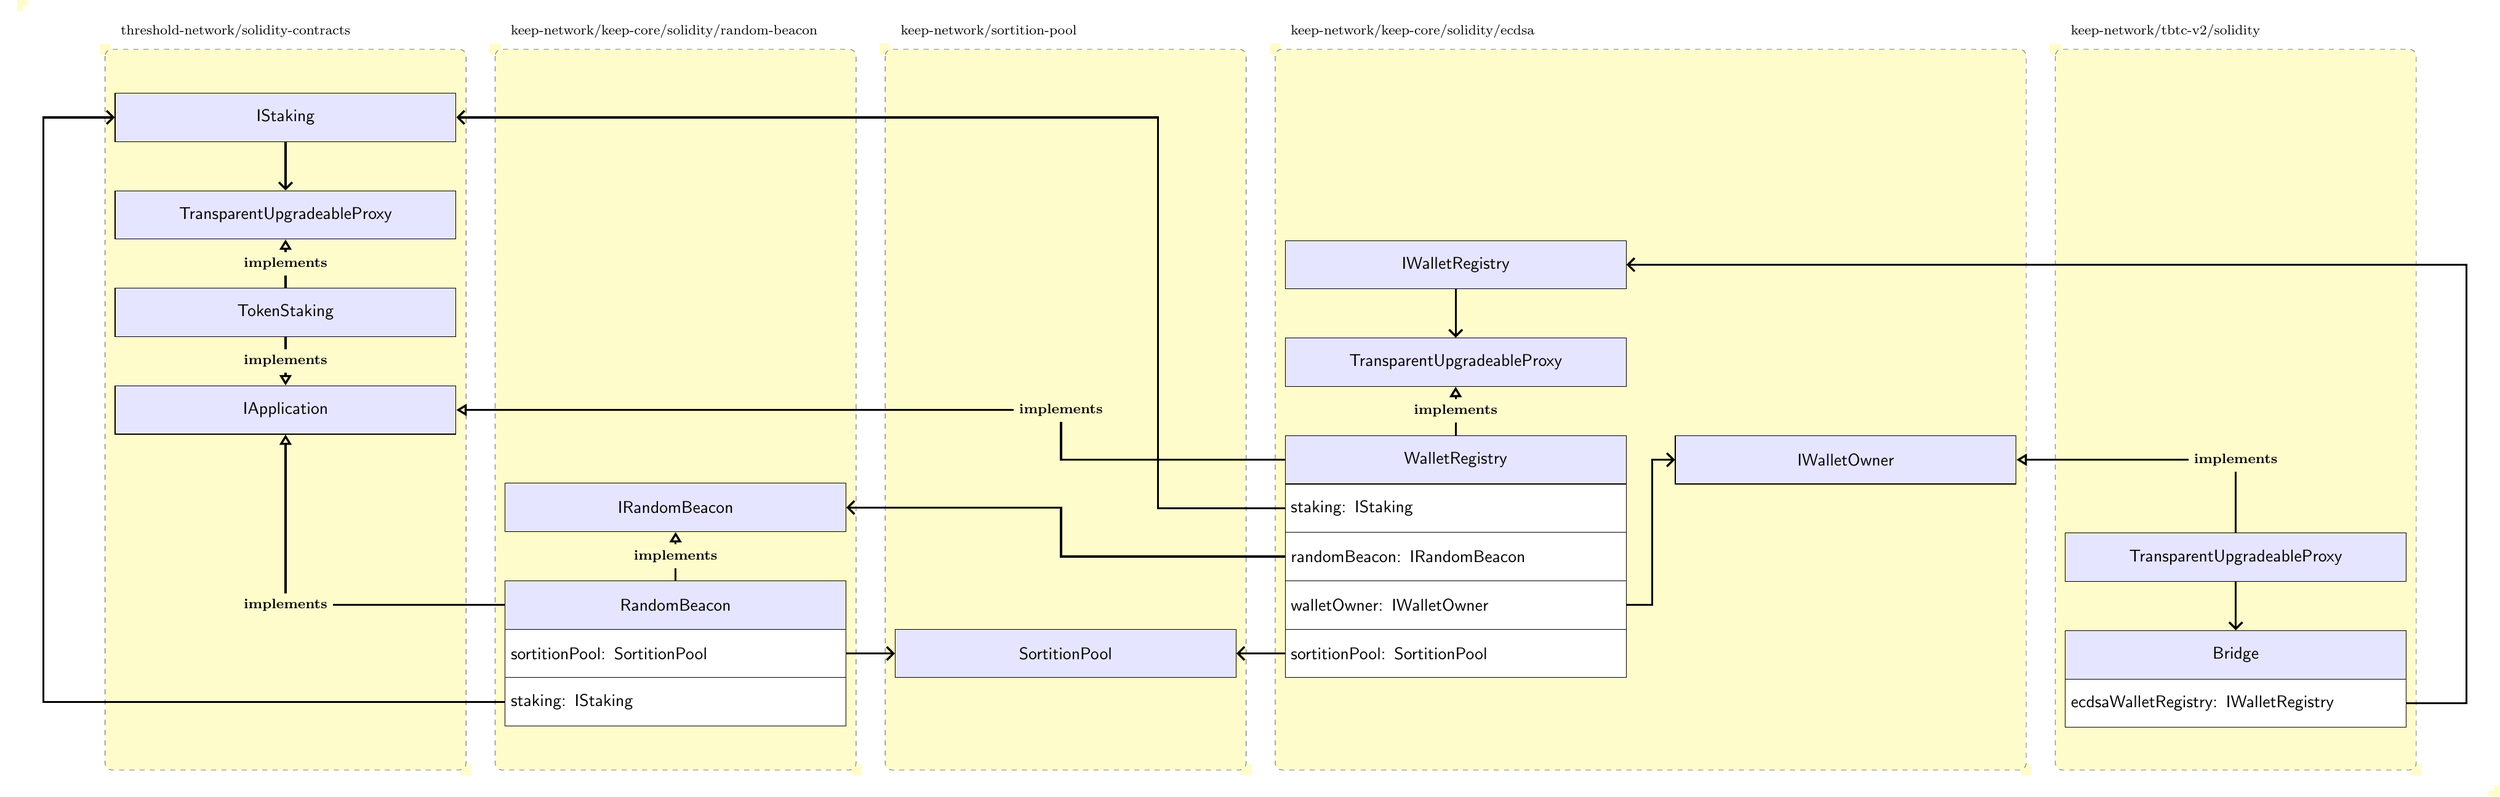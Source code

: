 % TIP: http://www.tlhiv.org/ltxpreview/ can be used to quickly view a graphic
% representation of this file.
\documentclass{standalone}
\usepackage{tikz}
\begin{document}
\usetikzlibrary{positioning,arrows.meta}

% We need layers to draw the background blocks
\pgfdeclarelayer{background}
\pgfsetlayers{background,main}

\begin{tikzpicture}[
% STYLES FOR NODES:
          every node/.style = {fill=yellow!20, font=\footnotesize},
                base/.style = {rectangle, draw=black,
                               minimum width=7cm, minimum height=1cm,
                               text width=6.8cm, text centered, font=\sffamily},
            contract/.style = {base, fill=blue!10},
        sub_contract/.style = {base, fill=white, align=left},
             project/.style = {base, fill=white, draw=white,
                               minimum height=5mm, align=left, font=\footnotesize}]

% NODES
% We position the nodes in relation to each other.

% solidity-contracts
\node[contract]                                   (iStaking)           {IStaking};
\node[contract, below=of iStaking]                (upgradeableProxy0)  {TransparentUpgradeableProxy};
\node[contract, below=of upgradeableProxy0]       (tokenStaking)       {TokenStaking};
\node[contract, below=of tokenStaking]            (iApplication)       {IApplication};

% random-beacon
\node[contract, below right=of iApplication]      (iRandomBeacon)      {IRandomBeacon};
\node[contract, below=of iRandomBeacon]           (randomBeacon)       {RandomBeacon};
\node[sub_contract, below of=randomBeacon]        (randomBeaconSub1)   {sortitionPool: SortitionPool};
\node[sub_contract, below of=randomBeaconSub1]    (randomBeaconSub2)   {staking: IStaking};

% sortition-pools
\node[contract, right=of randomBeaconSub1]        (sortitionPool)      {SortitionPool};

% ecdsa
\node[sub_contract, right=of sortitionPool]       (walletRegistrySub4) {sortitionPool: SortitionPool};
%\node[sub_contract, above of=walletRegistrySub4] (walletRegistrySub3) {staking: IStaking};
\node[sub_contract, above of=walletRegistrySub4]  (walletRegistrySub3) {walletOwner: IWalletOwner};
\node[sub_contract, above of=walletRegistrySub3]  (walletRegistrySub2) {randomBeacon: IRandomBeacon};
%\node[sub_contract, above of=walletRegistrySub2] (walletRegistrySub1) {walletOwner: IWalletOwner};
\node[sub_contract, above of=walletRegistrySub2]  (walletRegistrySub1) {staking: IStaking};
\node[contract, above of=walletRegistrySub1]      (walletRegistry)     {WalletRegistry};
\node[contract, above=of walletRegistry]          (upgradeableProxy1)  {TransparentUpgradeableProxy};
\node[contract, above=of upgradeableProxy1]       (iWalletRegistry)    {IWalletRegistry};
\node[contract, right=of walletRegistry]          (iWalletOwner)       {IWalletOwner};

% tbtc-v2
\node[contract, below right=of iWalletOwner]      (upgradeableProxy2)  {TransparentUpgradeableProxy};
\node[contract, below=of upgradeableProxy2]       (bridge)             {Bridge};
\node[sub_contract, below of=bridge]              (bridgeSub1)         {ecdsaWalletRegistry: IWalletRegistry};

% ARROWS
% 1. In couple of places (when line needs to bend more than once) we specify
% coordinates of the point that the arrow needs to pass. The (0,0) coordinate
% is in the middle of the iStaking node. As we position the nodes in relation
% to each other (and not by providing strict coordinates), the usage of
% coordinates when drawing arrows is not ideal - editing the diagram may break
% some things. This shouldn't be very hard to fix though.
% 2. For lines that we want to label with 'implements', we create small nodes
% in the middle of the arrows - they use style defined in `every node/.style`.

\draw[-{Triangle[open]},very thick](tokenStaking.north)      --            node {\textbf{implements}} (upgradeableProxy0.south);
\draw[-{Triangle[open]},very thick](tokenStaking.south)      --            node {\textbf{implements}} (iApplication.north);
\draw[-Straight Barb,very thick]   (iStaking.south)          --                                       (upgradeableProxy0.north);

\draw[-{Triangle[open]},very thick](randomBeacon.north)      --            node {\textbf{implements}} (iRandomBeacon.south);
\draw[-{Triangle[open]},very thick](randomBeacon.west)       -|            node {\textbf{implements}} (iApplication.south);
\draw[-Straight Barb,very thick]   (randomBeaconSub1.east)   --                                       (sortitionPool.west);
\draw[-Straight Barb,very thick]   (randomBeaconSub2.west)   -| (-5,-5) |-                            (iStaking.west);

\draw[-{Triangle[open]},very thick](walletRegistry.north)    --            node {\textbf{implements}} (upgradeableProxy1.south);
\draw[-{Triangle[open]},very thick](walletRegistry.west)     -| (16,-7) |- node {\textbf{implements}} (iApplication.east);
\draw[-Straight Barb,very thick]   (walletRegistrySub1.west) -| (18,0)  |-                            (iStaking.east);
\draw[-Straight Barb,very thick]   (walletRegistrySub2.west) -| (16,-9) |-                            (iRandomBeacon.east);
\draw[-Straight Barb,very thick]   (walletRegistrySub3.east) -| (28.2,-8) |-                          (iWalletOwner.west);
\draw[-Straight Barb,very thick]   (walletRegistrySub4.west) --                                       (sortitionPool.east);
\draw[-Straight Barb,very thick]   (iWalletRegistry.south)   --                                       (upgradeableProxy1.north);

\draw[-Straight Barb,very thick]   (bridgeSub1.east)         -| (45,-6) |-                            (iWalletRegistry.east);
\draw[-{Triangle[open]},very thick](upgradeableProxy2.north) |-            node {\textbf{implements}} (iWalletOwner.east);
\draw[-Straight Barb,very thick]   (upgradeableProxy2.south) --                                       (bridge.north);

% BACKGROUND BLOCKS
% To draw the backgrounds behind the nodes we use pgf layers. We calculate top
% left and bottom right corners position for each background and draw a
% rectangle between those points.

\begin{pgfonlayer}{background}
  \path (iStaking.west |- iStaking.north)+(-1.9,1.8) node (a) {};
  \path (bridgeSub1.south -| bridgeSub1.east)+(+1.8,-1.3) node (b) {};
  \path[fill=white] (a) rectangle (b);

  \path (iStaking.west |- iStaking.north)+(-0.2,0.9) node (a) {};
  \path (randomBeaconSub2.south -| iStaking.east)+(+0.2,-0.9) node (b) {};
  \path[fill=yellow!20,rounded corners, draw=black!50, dashed] (a) rectangle (b);

  \path (iRandomBeacon.west |- iStaking.north)+(-0.2,0.9) node (a) {};
  \path (randomBeaconSub2.south -| iRandomBeacon.east)+(+0.2,-0.9) node (b) {};
  \path[fill=yellow!20,rounded corners, draw=black!50, dashed] (a) rectangle (b);

  \path (sortitionPool.west |- iStaking.north)+(-0.2,0.9) node (a) {};
  \path (randomBeaconSub2.south -| sortitionPool.east)+(+0.2,-0.9) node (b) {};
  \path[fill=yellow!20,rounded corners, draw=black!50, dashed] (a) rectangle (b);

  \path (iWalletRegistry.west |- iStaking.north)+(-0.2,0.9) node (a) {};
  \path (randomBeaconSub2.south -| iWalletOwner.east)+(+0.2,-0.9) node (b) {};
  \path[fill=yellow!20,rounded corners, draw=black!50, dashed] (a) rectangle (b);

  \path (bridge.west |- iStaking.north)+(-0.2,0.9) node (a) {};
  \path (randomBeaconSub2.south -| bridge.east)+(+0.2,-0.9) node (b) {};
  \path[fill=yellow!20,rounded corners, draw=black!50, dashed] (a) rectangle (b);
\end{pgfonlayer}

% BACKGROUND LABELS
% We label the projects by creating invisible nodes which we place based on
% their position in relation to the iStaking node and each other. In one
% instance we crate transparent node to maintain the correct distances between
% the nodes. All nodes have white background, as defined in `project/.style`.

\node[project, above=of iStaking]         (solCont)   {threshold-network/solidity-contracts};
\node[project, right=of solCont]          (ranBeac)   {keep-network/keep-core/solidity/random-beacon};
\node[project, right=of ranBeac]          (sortPool)  {keep-network/sortition-pool};
\node[project, right=of sortPool]         (ecdsa)     {keep-network/keep-core/solidity/ecdsa};
\node[project, right=of ecdsa, opacity=0] (invisible) {keep-network/keep-core/solidity/ecdsa};
\node[project, right=of invisible]        (tbtcv2)    {keep-network/tbtc-v2/solidity};

\end{tikzpicture}
\end{document}